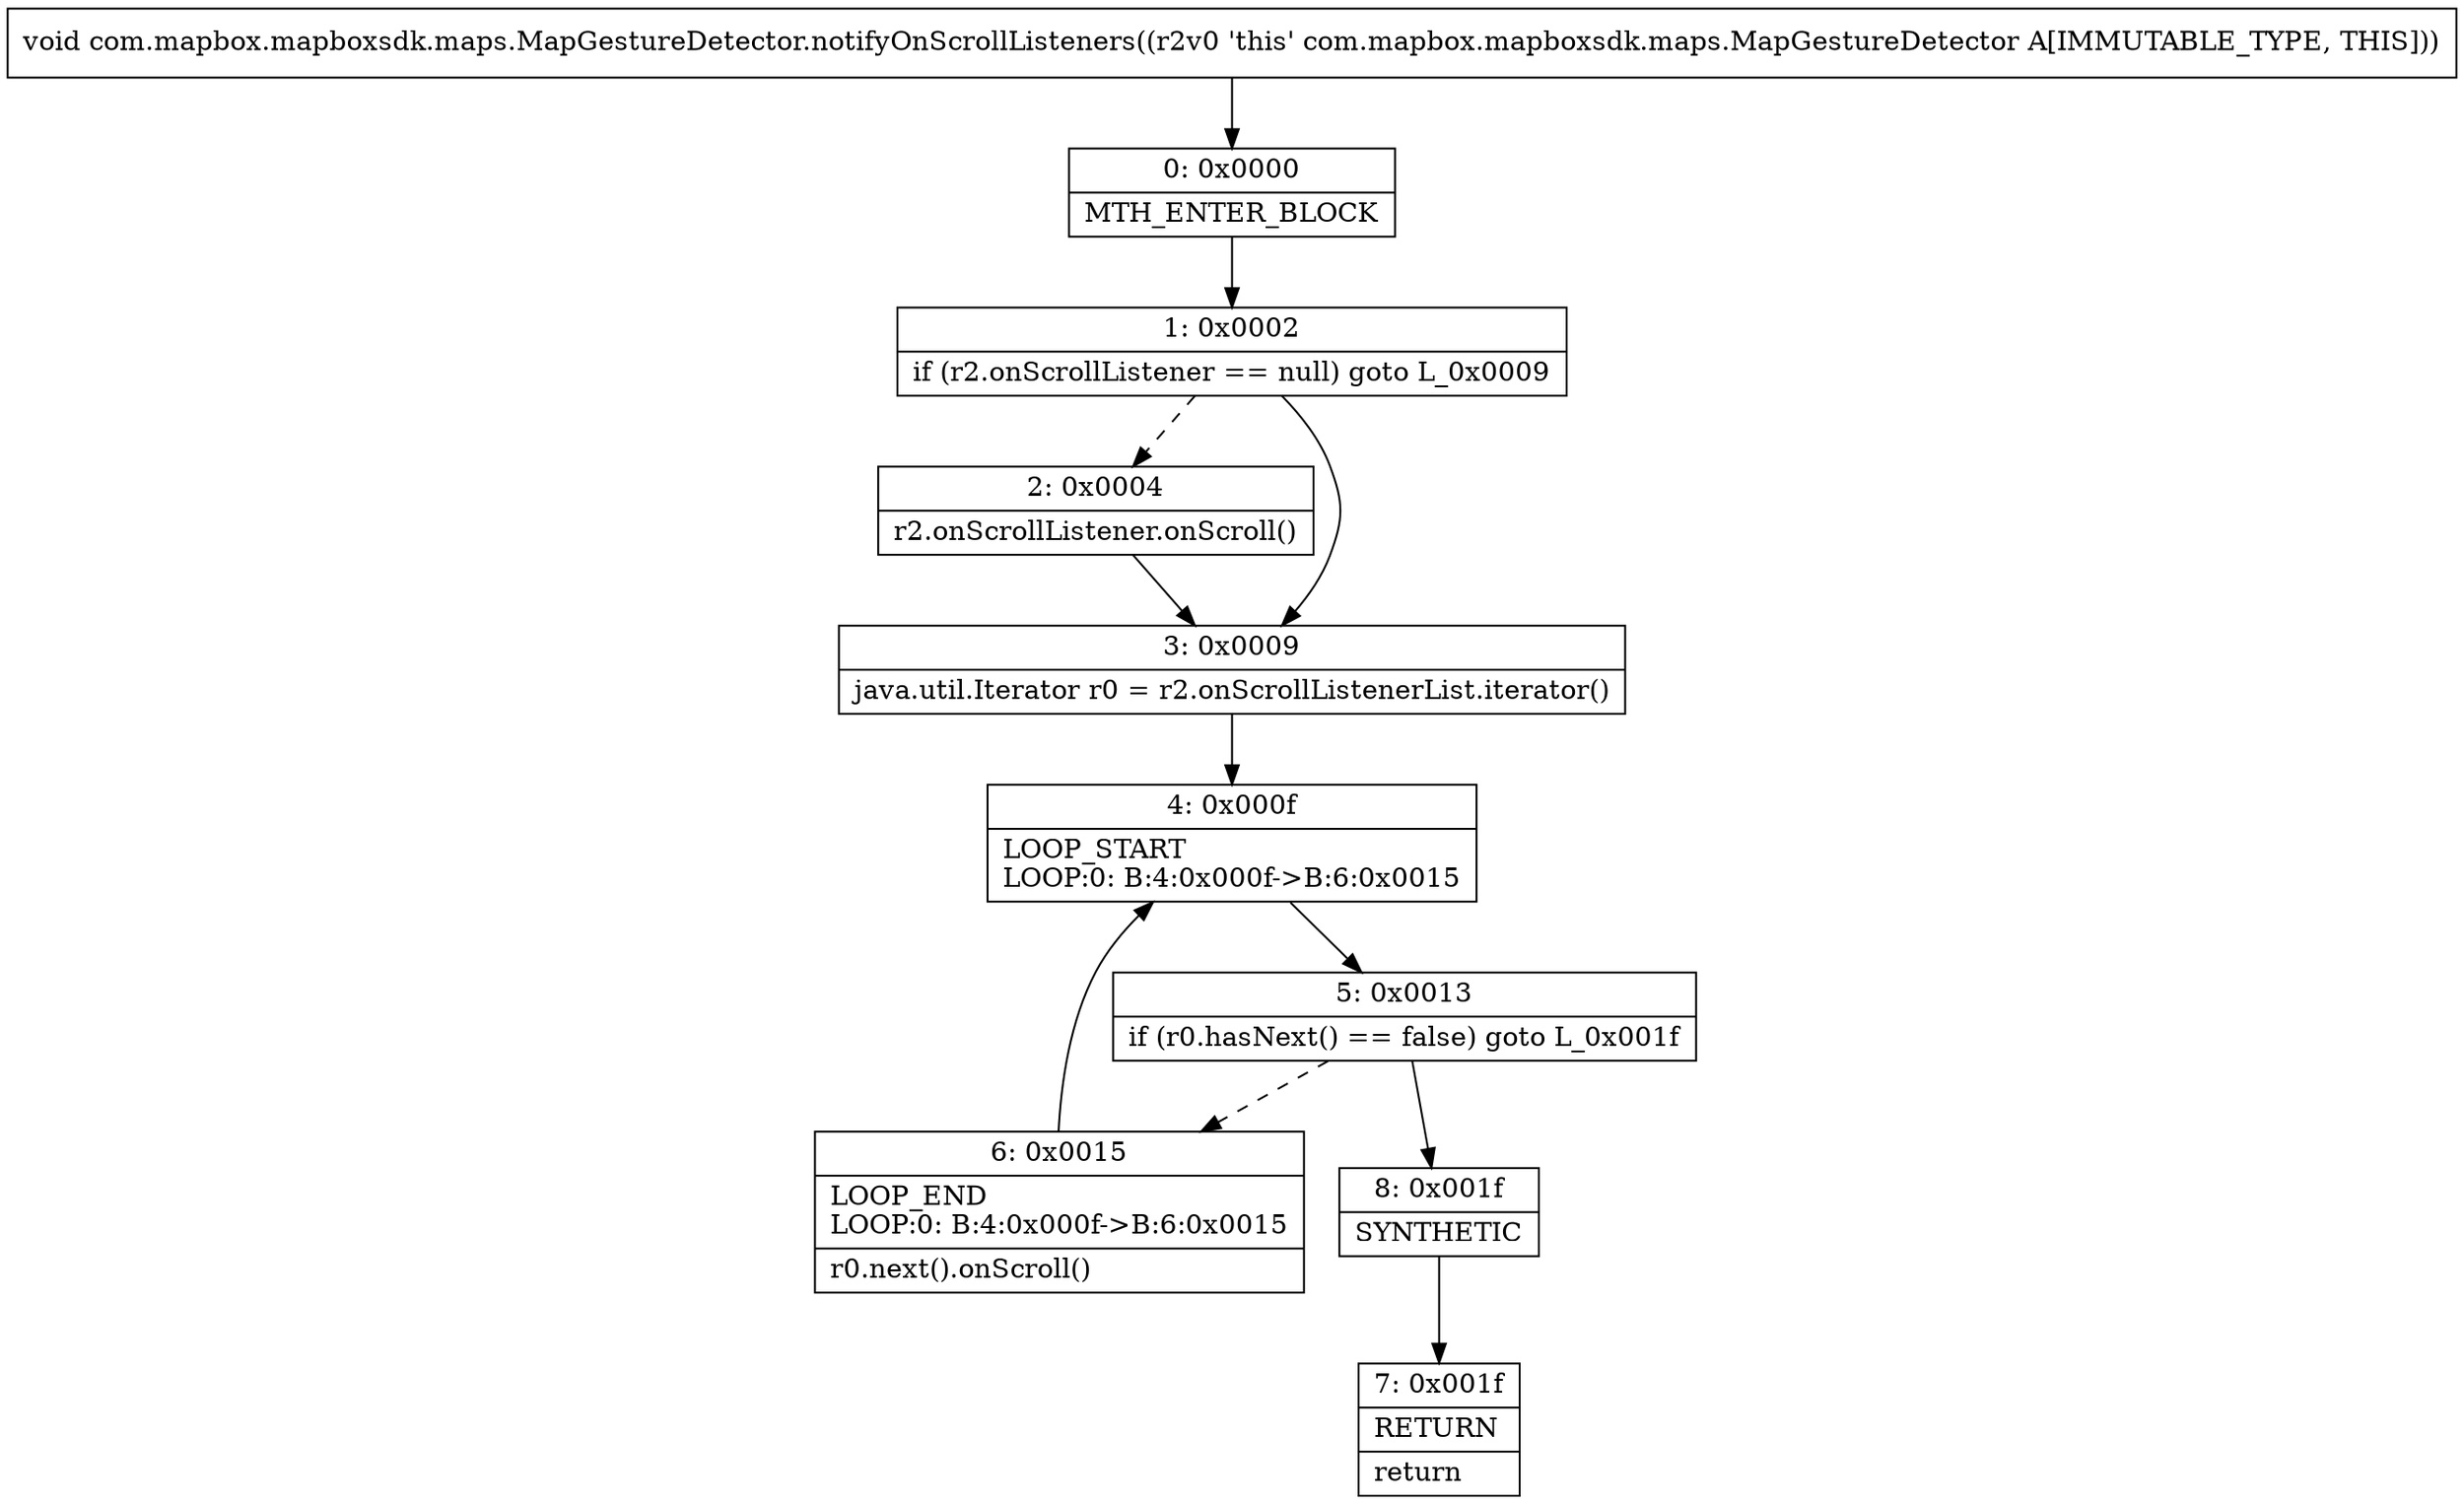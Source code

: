 digraph "CFG forcom.mapbox.mapboxsdk.maps.MapGestureDetector.notifyOnScrollListeners()V" {
Node_0 [shape=record,label="{0\:\ 0x0000|MTH_ENTER_BLOCK\l}"];
Node_1 [shape=record,label="{1\:\ 0x0002|if (r2.onScrollListener == null) goto L_0x0009\l}"];
Node_2 [shape=record,label="{2\:\ 0x0004|r2.onScrollListener.onScroll()\l}"];
Node_3 [shape=record,label="{3\:\ 0x0009|java.util.Iterator r0 = r2.onScrollListenerList.iterator()\l}"];
Node_4 [shape=record,label="{4\:\ 0x000f|LOOP_START\lLOOP:0: B:4:0x000f\-\>B:6:0x0015\l}"];
Node_5 [shape=record,label="{5\:\ 0x0013|if (r0.hasNext() == false) goto L_0x001f\l}"];
Node_6 [shape=record,label="{6\:\ 0x0015|LOOP_END\lLOOP:0: B:4:0x000f\-\>B:6:0x0015\l|r0.next().onScroll()\l}"];
Node_7 [shape=record,label="{7\:\ 0x001f|RETURN\l|return\l}"];
Node_8 [shape=record,label="{8\:\ 0x001f|SYNTHETIC\l}"];
MethodNode[shape=record,label="{void com.mapbox.mapboxsdk.maps.MapGestureDetector.notifyOnScrollListeners((r2v0 'this' com.mapbox.mapboxsdk.maps.MapGestureDetector A[IMMUTABLE_TYPE, THIS])) }"];
MethodNode -> Node_0;
Node_0 -> Node_1;
Node_1 -> Node_2[style=dashed];
Node_1 -> Node_3;
Node_2 -> Node_3;
Node_3 -> Node_4;
Node_4 -> Node_5;
Node_5 -> Node_6[style=dashed];
Node_5 -> Node_8;
Node_6 -> Node_4;
Node_8 -> Node_7;
}

